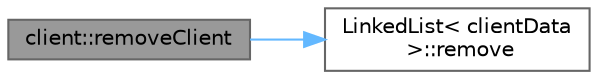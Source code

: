 digraph "client::removeClient"
{
 // LATEX_PDF_SIZE
  bgcolor="transparent";
  edge [fontname=Helvetica,fontsize=10,labelfontname=Helvetica,labelfontsize=10];
  node [fontname=Helvetica,fontsize=10,shape=box,height=0.2,width=0.4];
  rankdir="LR";
  Node1 [id="Node000001",label="client::removeClient",height=0.2,width=0.4,color="gray40", fillcolor="grey60", style="filled", fontcolor="black",tooltip="Removes a client from the management system."];
  Node1 -> Node2 [id="edge1_Node000001_Node000002",color="steelblue1",style="solid",tooltip=" "];
  Node2 [id="Node000002",label="LinkedList\< clientData\l \>::remove",height=0.2,width=0.4,color="grey40", fillcolor="white", style="filled",URL="$class_linked_list.html#ab9aa6e03f271785f6b488d8c4cc3f3c7",tooltip=" "];
}
